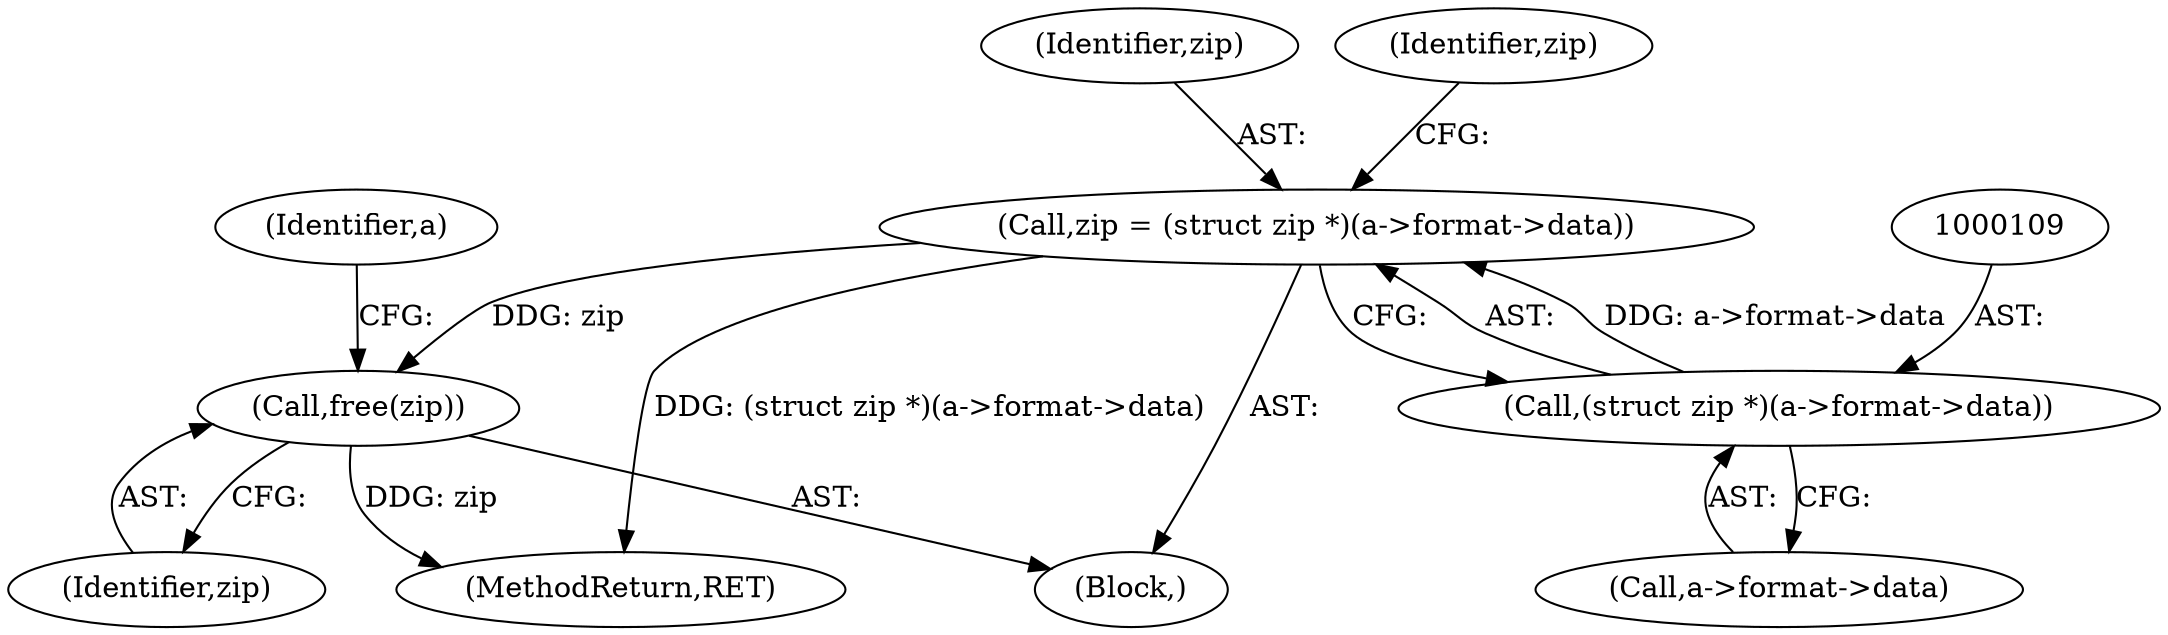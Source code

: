 digraph "0_libarchive_ba641f73f3d758d9032b3f0e5597a9c6e593a505@API" {
"1000226" [label="(Call,free(zip))"];
"1000106" [label="(Call,zip = (struct zip *)(a->format->data))"];
"1000108" [label="(Call,(struct zip *)(a->format->data))"];
"1000108" [label="(Call,(struct zip *)(a->format->data))"];
"1000107" [label="(Identifier,zip)"];
"1000226" [label="(Call,free(zip))"];
"1000110" [label="(Call,a->format->data)"];
"1000227" [label="(Identifier,zip)"];
"1000117" [label="(Identifier,zip)"];
"1000102" [label="(Block,)"];
"1000231" [label="(Identifier,a)"];
"1000106" [label="(Call,zip = (struct zip *)(a->format->data))"];
"1000237" [label="(MethodReturn,RET)"];
"1000226" -> "1000102"  [label="AST: "];
"1000226" -> "1000227"  [label="CFG: "];
"1000227" -> "1000226"  [label="AST: "];
"1000231" -> "1000226"  [label="CFG: "];
"1000226" -> "1000237"  [label="DDG: zip"];
"1000106" -> "1000226"  [label="DDG: zip"];
"1000106" -> "1000102"  [label="AST: "];
"1000106" -> "1000108"  [label="CFG: "];
"1000107" -> "1000106"  [label="AST: "];
"1000108" -> "1000106"  [label="AST: "];
"1000117" -> "1000106"  [label="CFG: "];
"1000106" -> "1000237"  [label="DDG: (struct zip *)(a->format->data)"];
"1000108" -> "1000106"  [label="DDG: a->format->data"];
"1000108" -> "1000110"  [label="CFG: "];
"1000109" -> "1000108"  [label="AST: "];
"1000110" -> "1000108"  [label="AST: "];
}
